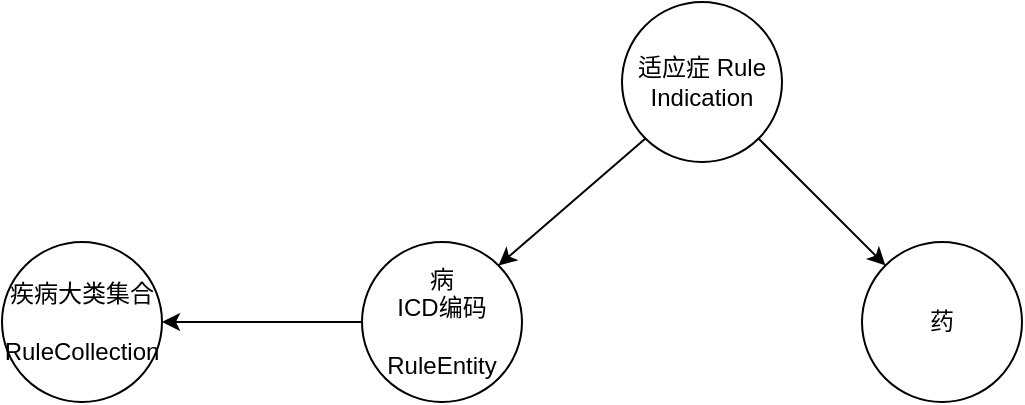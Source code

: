 <mxfile version="21.6.8" type="github">
  <diagram name="第 1 页" id="GYMCfMqXT_0Z6_cWS81U">
    <mxGraphModel dx="2253" dy="1156" grid="1" gridSize="10" guides="1" tooltips="1" connect="1" arrows="1" fold="1" page="1" pageScale="1" pageWidth="850" pageHeight="1100" math="0" shadow="0">
      <root>
        <mxCell id="0" />
        <mxCell id="1" parent="0" />
        <mxCell id="pHw8yS_70QdT0W6QU9yk-3" style="edgeStyle=orthogonalEdgeStyle;rounded=0;orthogonalLoop=1;jettySize=auto;html=1;exitX=0;exitY=0.5;exitDx=0;exitDy=0;" edge="1" parent="1" source="pHw8yS_70QdT0W6QU9yk-1" target="pHw8yS_70QdT0W6QU9yk-2">
          <mxGeometry relative="1" as="geometry" />
        </mxCell>
        <mxCell id="pHw8yS_70QdT0W6QU9yk-1" value="病&lt;br&gt;ICD编码&lt;br&gt;&lt;br&gt;RuleEntity" style="ellipse;whiteSpace=wrap;html=1;aspect=fixed;" vertex="1" parent="1">
          <mxGeometry x="60" y="280" width="80" height="80" as="geometry" />
        </mxCell>
        <mxCell id="pHw8yS_70QdT0W6QU9yk-2" value="疾病大类集合&lt;br&gt;&lt;br&gt;RuleCollection" style="ellipse;whiteSpace=wrap;html=1;aspect=fixed;" vertex="1" parent="1">
          <mxGeometry x="-120" y="280" width="80" height="80" as="geometry" />
        </mxCell>
        <mxCell id="pHw8yS_70QdT0W6QU9yk-4" value="药" style="ellipse;whiteSpace=wrap;html=1;aspect=fixed;" vertex="1" parent="1">
          <mxGeometry x="310" y="280" width="80" height="80" as="geometry" />
        </mxCell>
        <mxCell id="pHw8yS_70QdT0W6QU9yk-6" value="适应症 Rule&lt;br&gt;Indication" style="ellipse;whiteSpace=wrap;html=1;aspect=fixed;" vertex="1" parent="1">
          <mxGeometry x="190" y="160" width="80" height="80" as="geometry" />
        </mxCell>
        <mxCell id="pHw8yS_70QdT0W6QU9yk-8" value="" style="endArrow=classic;html=1;rounded=0;exitX=0;exitY=1;exitDx=0;exitDy=0;entryX=1;entryY=0;entryDx=0;entryDy=0;" edge="1" parent="1" source="pHw8yS_70QdT0W6QU9yk-6" target="pHw8yS_70QdT0W6QU9yk-1">
          <mxGeometry width="50" height="50" relative="1" as="geometry">
            <mxPoint x="400" y="610" as="sourcePoint" />
            <mxPoint x="450" y="560" as="targetPoint" />
          </mxGeometry>
        </mxCell>
        <mxCell id="pHw8yS_70QdT0W6QU9yk-9" value="" style="endArrow=classic;html=1;rounded=0;exitX=1;exitY=1;exitDx=0;exitDy=0;" edge="1" parent="1" source="pHw8yS_70QdT0W6QU9yk-6" target="pHw8yS_70QdT0W6QU9yk-4">
          <mxGeometry width="50" height="50" relative="1" as="geometry">
            <mxPoint x="212" y="238" as="sourcePoint" />
            <mxPoint x="138" y="302" as="targetPoint" />
          </mxGeometry>
        </mxCell>
      </root>
    </mxGraphModel>
  </diagram>
</mxfile>
